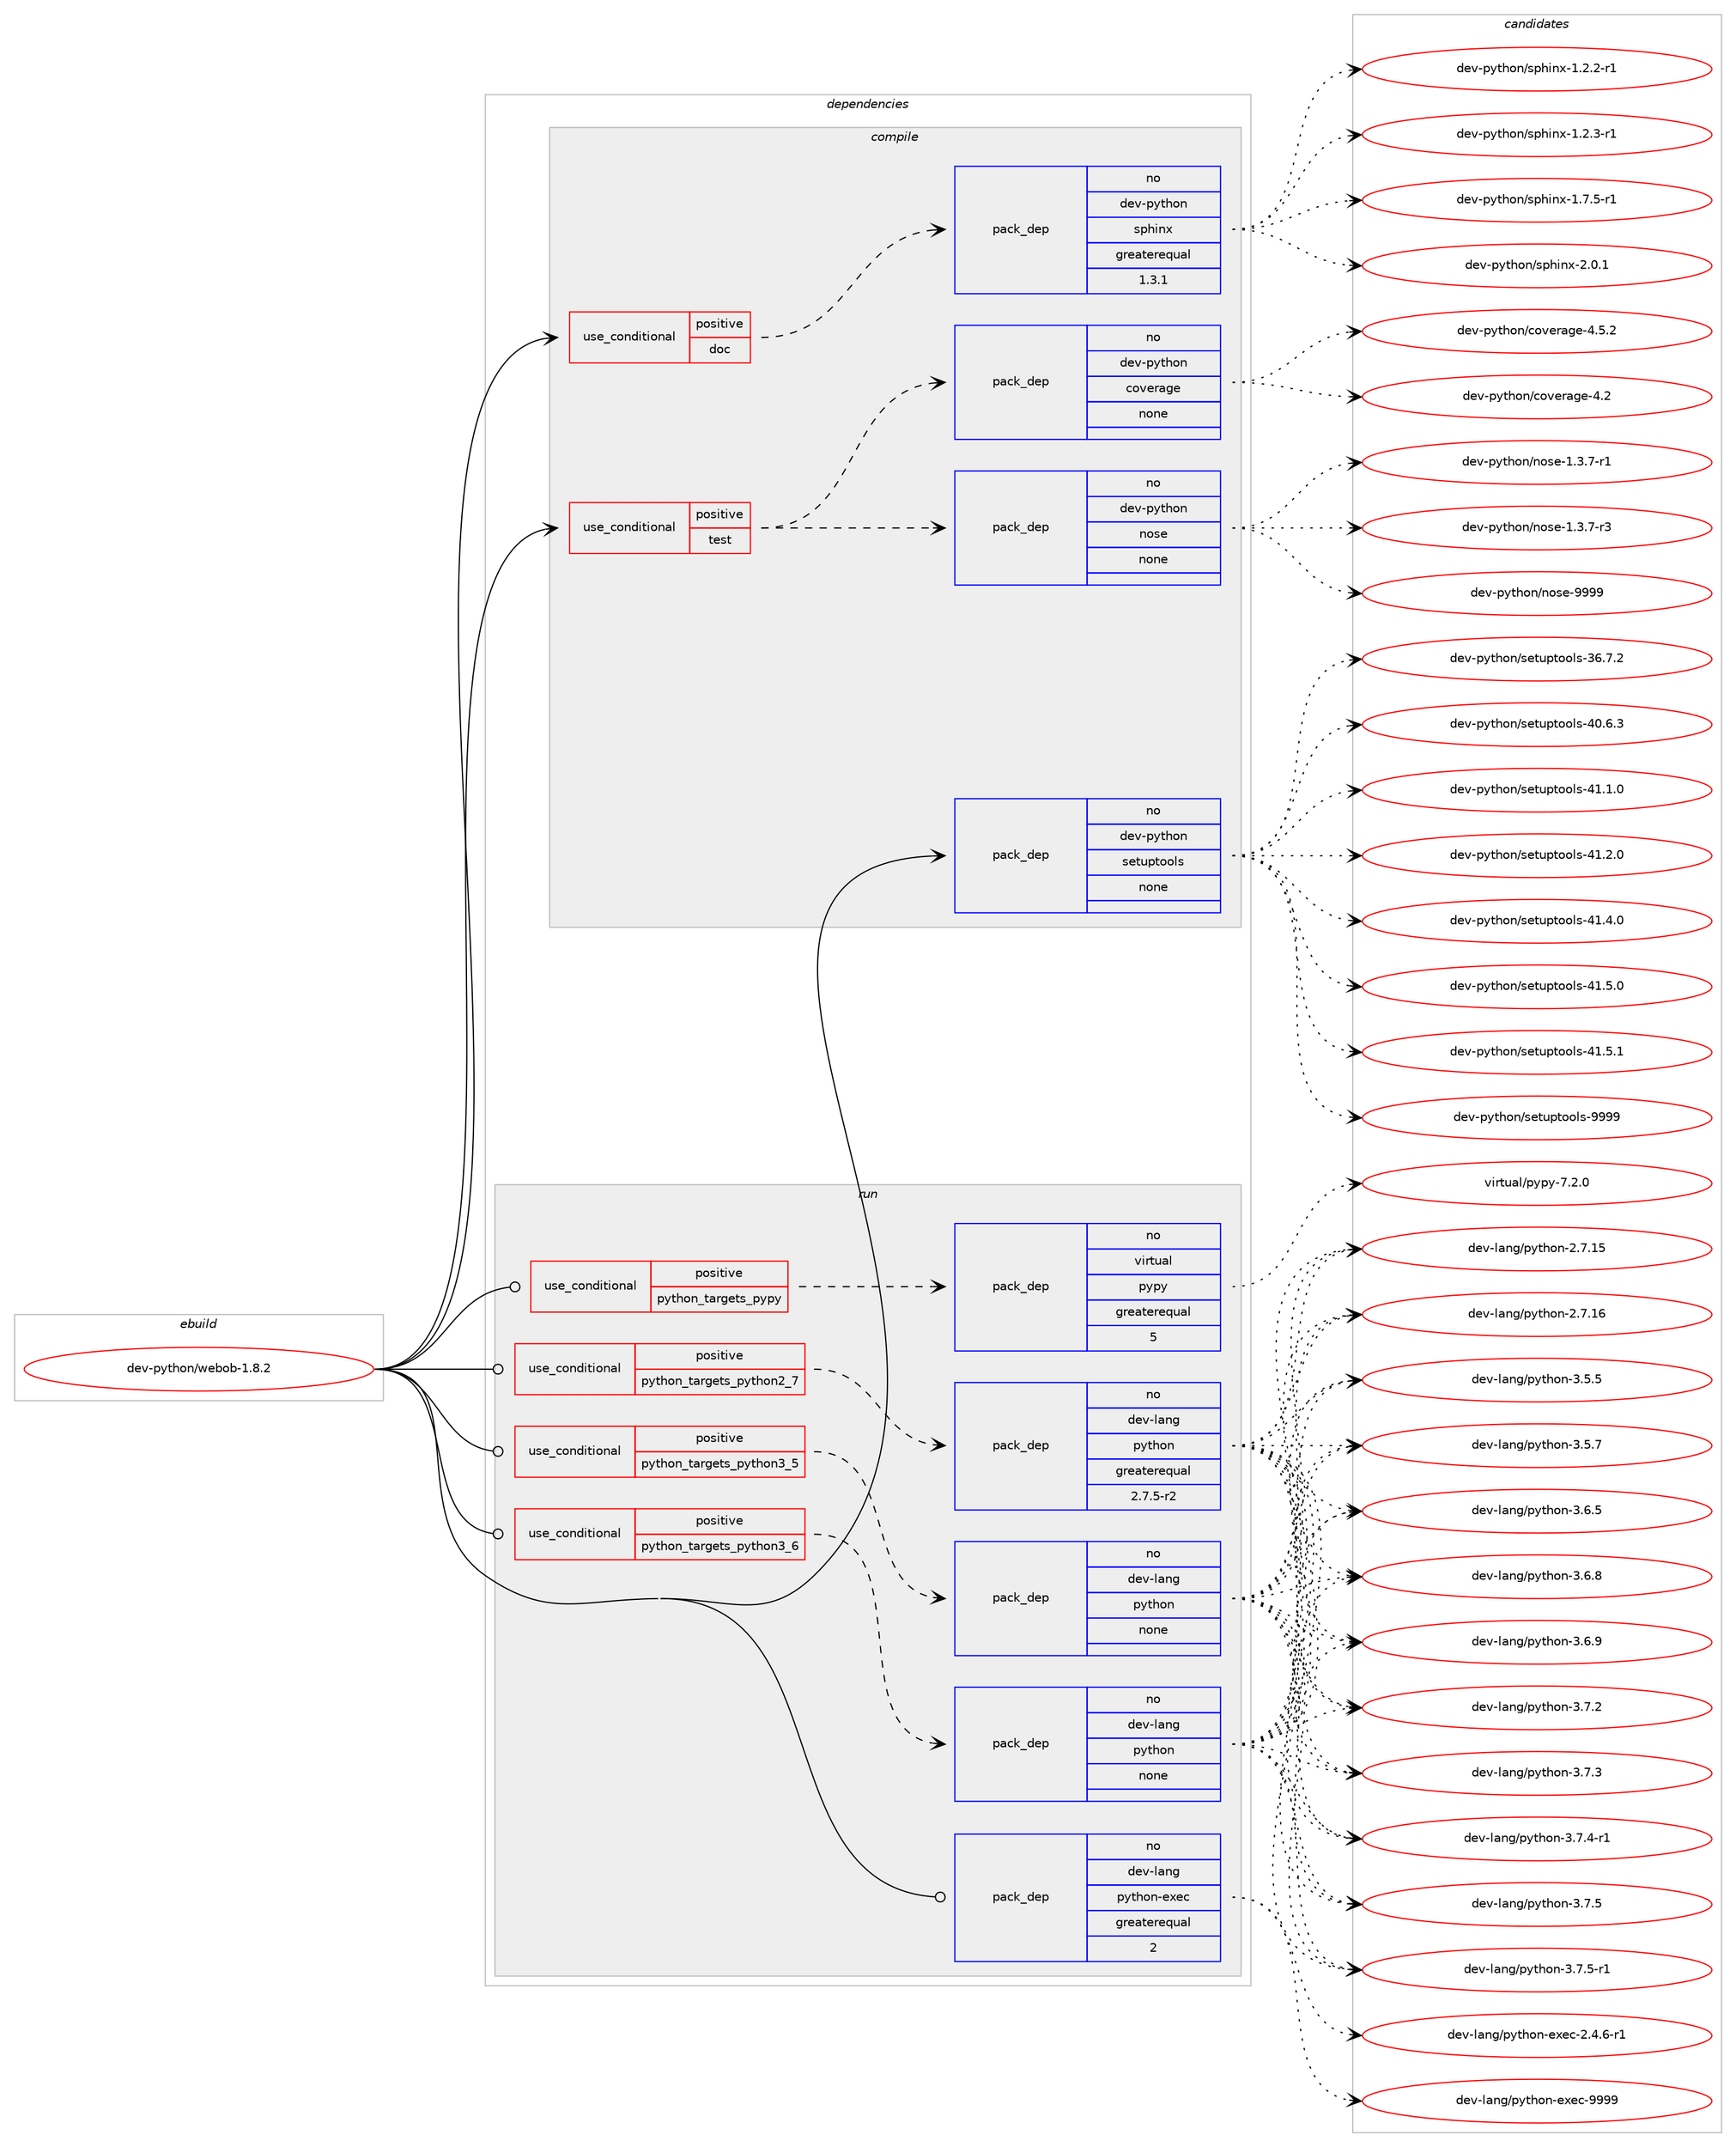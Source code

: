 digraph prolog {

# *************
# Graph options
# *************

newrank=true;
concentrate=true;
compound=true;
graph [rankdir=LR,fontname=Helvetica,fontsize=10,ranksep=1.5];#, ranksep=2.5, nodesep=0.2];
edge  [arrowhead=vee];
node  [fontname=Helvetica,fontsize=10];

# **********
# The ebuild
# **********

subgraph cluster_leftcol {
color=gray;
rank=same;
label=<<i>ebuild</i>>;
id [label="dev-python/webob-1.8.2", color=red, width=4, href="../dev-python/webob-1.8.2.svg"];
}

# ****************
# The dependencies
# ****************

subgraph cluster_midcol {
color=gray;
label=<<i>dependencies</i>>;
subgraph cluster_compile {
fillcolor="#eeeeee";
style=filled;
label=<<i>compile</i>>;
subgraph cond151327 {
dependency643586 [label=<<TABLE BORDER="0" CELLBORDER="1" CELLSPACING="0" CELLPADDING="4"><TR><TD ROWSPAN="3" CELLPADDING="10">use_conditional</TD></TR><TR><TD>positive</TD></TR><TR><TD>doc</TD></TR></TABLE>>, shape=none, color=red];
subgraph pack480370 {
dependency643587 [label=<<TABLE BORDER="0" CELLBORDER="1" CELLSPACING="0" CELLPADDING="4" WIDTH="220"><TR><TD ROWSPAN="6" CELLPADDING="30">pack_dep</TD></TR><TR><TD WIDTH="110">no</TD></TR><TR><TD>dev-python</TD></TR><TR><TD>sphinx</TD></TR><TR><TD>greaterequal</TD></TR><TR><TD>1.3.1</TD></TR></TABLE>>, shape=none, color=blue];
}
dependency643586:e -> dependency643587:w [weight=20,style="dashed",arrowhead="vee"];
}
id:e -> dependency643586:w [weight=20,style="solid",arrowhead="vee"];
subgraph cond151328 {
dependency643588 [label=<<TABLE BORDER="0" CELLBORDER="1" CELLSPACING="0" CELLPADDING="4"><TR><TD ROWSPAN="3" CELLPADDING="10">use_conditional</TD></TR><TR><TD>positive</TD></TR><TR><TD>test</TD></TR></TABLE>>, shape=none, color=red];
subgraph pack480371 {
dependency643589 [label=<<TABLE BORDER="0" CELLBORDER="1" CELLSPACING="0" CELLPADDING="4" WIDTH="220"><TR><TD ROWSPAN="6" CELLPADDING="30">pack_dep</TD></TR><TR><TD WIDTH="110">no</TD></TR><TR><TD>dev-python</TD></TR><TR><TD>nose</TD></TR><TR><TD>none</TD></TR><TR><TD></TD></TR></TABLE>>, shape=none, color=blue];
}
dependency643588:e -> dependency643589:w [weight=20,style="dashed",arrowhead="vee"];
subgraph pack480372 {
dependency643590 [label=<<TABLE BORDER="0" CELLBORDER="1" CELLSPACING="0" CELLPADDING="4" WIDTH="220"><TR><TD ROWSPAN="6" CELLPADDING="30">pack_dep</TD></TR><TR><TD WIDTH="110">no</TD></TR><TR><TD>dev-python</TD></TR><TR><TD>coverage</TD></TR><TR><TD>none</TD></TR><TR><TD></TD></TR></TABLE>>, shape=none, color=blue];
}
dependency643588:e -> dependency643590:w [weight=20,style="dashed",arrowhead="vee"];
}
id:e -> dependency643588:w [weight=20,style="solid",arrowhead="vee"];
subgraph pack480373 {
dependency643591 [label=<<TABLE BORDER="0" CELLBORDER="1" CELLSPACING="0" CELLPADDING="4" WIDTH="220"><TR><TD ROWSPAN="6" CELLPADDING="30">pack_dep</TD></TR><TR><TD WIDTH="110">no</TD></TR><TR><TD>dev-python</TD></TR><TR><TD>setuptools</TD></TR><TR><TD>none</TD></TR><TR><TD></TD></TR></TABLE>>, shape=none, color=blue];
}
id:e -> dependency643591:w [weight=20,style="solid",arrowhead="vee"];
}
subgraph cluster_compileandrun {
fillcolor="#eeeeee";
style=filled;
label=<<i>compile and run</i>>;
}
subgraph cluster_run {
fillcolor="#eeeeee";
style=filled;
label=<<i>run</i>>;
subgraph cond151329 {
dependency643592 [label=<<TABLE BORDER="0" CELLBORDER="1" CELLSPACING="0" CELLPADDING="4"><TR><TD ROWSPAN="3" CELLPADDING="10">use_conditional</TD></TR><TR><TD>positive</TD></TR><TR><TD>python_targets_pypy</TD></TR></TABLE>>, shape=none, color=red];
subgraph pack480374 {
dependency643593 [label=<<TABLE BORDER="0" CELLBORDER="1" CELLSPACING="0" CELLPADDING="4" WIDTH="220"><TR><TD ROWSPAN="6" CELLPADDING="30">pack_dep</TD></TR><TR><TD WIDTH="110">no</TD></TR><TR><TD>virtual</TD></TR><TR><TD>pypy</TD></TR><TR><TD>greaterequal</TD></TR><TR><TD>5</TD></TR></TABLE>>, shape=none, color=blue];
}
dependency643592:e -> dependency643593:w [weight=20,style="dashed",arrowhead="vee"];
}
id:e -> dependency643592:w [weight=20,style="solid",arrowhead="odot"];
subgraph cond151330 {
dependency643594 [label=<<TABLE BORDER="0" CELLBORDER="1" CELLSPACING="0" CELLPADDING="4"><TR><TD ROWSPAN="3" CELLPADDING="10">use_conditional</TD></TR><TR><TD>positive</TD></TR><TR><TD>python_targets_python2_7</TD></TR></TABLE>>, shape=none, color=red];
subgraph pack480375 {
dependency643595 [label=<<TABLE BORDER="0" CELLBORDER="1" CELLSPACING="0" CELLPADDING="4" WIDTH="220"><TR><TD ROWSPAN="6" CELLPADDING="30">pack_dep</TD></TR><TR><TD WIDTH="110">no</TD></TR><TR><TD>dev-lang</TD></TR><TR><TD>python</TD></TR><TR><TD>greaterequal</TD></TR><TR><TD>2.7.5-r2</TD></TR></TABLE>>, shape=none, color=blue];
}
dependency643594:e -> dependency643595:w [weight=20,style="dashed",arrowhead="vee"];
}
id:e -> dependency643594:w [weight=20,style="solid",arrowhead="odot"];
subgraph cond151331 {
dependency643596 [label=<<TABLE BORDER="0" CELLBORDER="1" CELLSPACING="0" CELLPADDING="4"><TR><TD ROWSPAN="3" CELLPADDING="10">use_conditional</TD></TR><TR><TD>positive</TD></TR><TR><TD>python_targets_python3_5</TD></TR></TABLE>>, shape=none, color=red];
subgraph pack480376 {
dependency643597 [label=<<TABLE BORDER="0" CELLBORDER="1" CELLSPACING="0" CELLPADDING="4" WIDTH="220"><TR><TD ROWSPAN="6" CELLPADDING="30">pack_dep</TD></TR><TR><TD WIDTH="110">no</TD></TR><TR><TD>dev-lang</TD></TR><TR><TD>python</TD></TR><TR><TD>none</TD></TR><TR><TD></TD></TR></TABLE>>, shape=none, color=blue];
}
dependency643596:e -> dependency643597:w [weight=20,style="dashed",arrowhead="vee"];
}
id:e -> dependency643596:w [weight=20,style="solid",arrowhead="odot"];
subgraph cond151332 {
dependency643598 [label=<<TABLE BORDER="0" CELLBORDER="1" CELLSPACING="0" CELLPADDING="4"><TR><TD ROWSPAN="3" CELLPADDING="10">use_conditional</TD></TR><TR><TD>positive</TD></TR><TR><TD>python_targets_python3_6</TD></TR></TABLE>>, shape=none, color=red];
subgraph pack480377 {
dependency643599 [label=<<TABLE BORDER="0" CELLBORDER="1" CELLSPACING="0" CELLPADDING="4" WIDTH="220"><TR><TD ROWSPAN="6" CELLPADDING="30">pack_dep</TD></TR><TR><TD WIDTH="110">no</TD></TR><TR><TD>dev-lang</TD></TR><TR><TD>python</TD></TR><TR><TD>none</TD></TR><TR><TD></TD></TR></TABLE>>, shape=none, color=blue];
}
dependency643598:e -> dependency643599:w [weight=20,style="dashed",arrowhead="vee"];
}
id:e -> dependency643598:w [weight=20,style="solid",arrowhead="odot"];
subgraph pack480378 {
dependency643600 [label=<<TABLE BORDER="0" CELLBORDER="1" CELLSPACING="0" CELLPADDING="4" WIDTH="220"><TR><TD ROWSPAN="6" CELLPADDING="30">pack_dep</TD></TR><TR><TD WIDTH="110">no</TD></TR><TR><TD>dev-lang</TD></TR><TR><TD>python-exec</TD></TR><TR><TD>greaterequal</TD></TR><TR><TD>2</TD></TR></TABLE>>, shape=none, color=blue];
}
id:e -> dependency643600:w [weight=20,style="solid",arrowhead="odot"];
}
}

# **************
# The candidates
# **************

subgraph cluster_choices {
rank=same;
color=gray;
label=<<i>candidates</i>>;

subgraph choice480370 {
color=black;
nodesep=1;
choice10010111845112121116104111110471151121041051101204549465046504511449 [label="dev-python/sphinx-1.2.2-r1", color=red, width=4,href="../dev-python/sphinx-1.2.2-r1.svg"];
choice10010111845112121116104111110471151121041051101204549465046514511449 [label="dev-python/sphinx-1.2.3-r1", color=red, width=4,href="../dev-python/sphinx-1.2.3-r1.svg"];
choice10010111845112121116104111110471151121041051101204549465546534511449 [label="dev-python/sphinx-1.7.5-r1", color=red, width=4,href="../dev-python/sphinx-1.7.5-r1.svg"];
choice1001011184511212111610411111047115112104105110120455046484649 [label="dev-python/sphinx-2.0.1", color=red, width=4,href="../dev-python/sphinx-2.0.1.svg"];
dependency643587:e -> choice10010111845112121116104111110471151121041051101204549465046504511449:w [style=dotted,weight="100"];
dependency643587:e -> choice10010111845112121116104111110471151121041051101204549465046514511449:w [style=dotted,weight="100"];
dependency643587:e -> choice10010111845112121116104111110471151121041051101204549465546534511449:w [style=dotted,weight="100"];
dependency643587:e -> choice1001011184511212111610411111047115112104105110120455046484649:w [style=dotted,weight="100"];
}
subgraph choice480371 {
color=black;
nodesep=1;
choice10010111845112121116104111110471101111151014549465146554511449 [label="dev-python/nose-1.3.7-r1", color=red, width=4,href="../dev-python/nose-1.3.7-r1.svg"];
choice10010111845112121116104111110471101111151014549465146554511451 [label="dev-python/nose-1.3.7-r3", color=red, width=4,href="../dev-python/nose-1.3.7-r3.svg"];
choice10010111845112121116104111110471101111151014557575757 [label="dev-python/nose-9999", color=red, width=4,href="../dev-python/nose-9999.svg"];
dependency643589:e -> choice10010111845112121116104111110471101111151014549465146554511449:w [style=dotted,weight="100"];
dependency643589:e -> choice10010111845112121116104111110471101111151014549465146554511451:w [style=dotted,weight="100"];
dependency643589:e -> choice10010111845112121116104111110471101111151014557575757:w [style=dotted,weight="100"];
}
subgraph choice480372 {
color=black;
nodesep=1;
choice1001011184511212111610411111047991111181011149710310145524650 [label="dev-python/coverage-4.2", color=red, width=4,href="../dev-python/coverage-4.2.svg"];
choice10010111845112121116104111110479911111810111497103101455246534650 [label="dev-python/coverage-4.5.2", color=red, width=4,href="../dev-python/coverage-4.5.2.svg"];
dependency643590:e -> choice1001011184511212111610411111047991111181011149710310145524650:w [style=dotted,weight="100"];
dependency643590:e -> choice10010111845112121116104111110479911111810111497103101455246534650:w [style=dotted,weight="100"];
}
subgraph choice480373 {
color=black;
nodesep=1;
choice100101118451121211161041111104711510111611711211611111110811545515446554650 [label="dev-python/setuptools-36.7.2", color=red, width=4,href="../dev-python/setuptools-36.7.2.svg"];
choice100101118451121211161041111104711510111611711211611111110811545524846544651 [label="dev-python/setuptools-40.6.3", color=red, width=4,href="../dev-python/setuptools-40.6.3.svg"];
choice100101118451121211161041111104711510111611711211611111110811545524946494648 [label="dev-python/setuptools-41.1.0", color=red, width=4,href="../dev-python/setuptools-41.1.0.svg"];
choice100101118451121211161041111104711510111611711211611111110811545524946504648 [label="dev-python/setuptools-41.2.0", color=red, width=4,href="../dev-python/setuptools-41.2.0.svg"];
choice100101118451121211161041111104711510111611711211611111110811545524946524648 [label="dev-python/setuptools-41.4.0", color=red, width=4,href="../dev-python/setuptools-41.4.0.svg"];
choice100101118451121211161041111104711510111611711211611111110811545524946534648 [label="dev-python/setuptools-41.5.0", color=red, width=4,href="../dev-python/setuptools-41.5.0.svg"];
choice100101118451121211161041111104711510111611711211611111110811545524946534649 [label="dev-python/setuptools-41.5.1", color=red, width=4,href="../dev-python/setuptools-41.5.1.svg"];
choice10010111845112121116104111110471151011161171121161111111081154557575757 [label="dev-python/setuptools-9999", color=red, width=4,href="../dev-python/setuptools-9999.svg"];
dependency643591:e -> choice100101118451121211161041111104711510111611711211611111110811545515446554650:w [style=dotted,weight="100"];
dependency643591:e -> choice100101118451121211161041111104711510111611711211611111110811545524846544651:w [style=dotted,weight="100"];
dependency643591:e -> choice100101118451121211161041111104711510111611711211611111110811545524946494648:w [style=dotted,weight="100"];
dependency643591:e -> choice100101118451121211161041111104711510111611711211611111110811545524946504648:w [style=dotted,weight="100"];
dependency643591:e -> choice100101118451121211161041111104711510111611711211611111110811545524946524648:w [style=dotted,weight="100"];
dependency643591:e -> choice100101118451121211161041111104711510111611711211611111110811545524946534648:w [style=dotted,weight="100"];
dependency643591:e -> choice100101118451121211161041111104711510111611711211611111110811545524946534649:w [style=dotted,weight="100"];
dependency643591:e -> choice10010111845112121116104111110471151011161171121161111111081154557575757:w [style=dotted,weight="100"];
}
subgraph choice480374 {
color=black;
nodesep=1;
choice1181051141161179710847112121112121455546504648 [label="virtual/pypy-7.2.0", color=red, width=4,href="../virtual/pypy-7.2.0.svg"];
dependency643593:e -> choice1181051141161179710847112121112121455546504648:w [style=dotted,weight="100"];
}
subgraph choice480375 {
color=black;
nodesep=1;
choice10010111845108971101034711212111610411111045504655464953 [label="dev-lang/python-2.7.15", color=red, width=4,href="../dev-lang/python-2.7.15.svg"];
choice10010111845108971101034711212111610411111045504655464954 [label="dev-lang/python-2.7.16", color=red, width=4,href="../dev-lang/python-2.7.16.svg"];
choice100101118451089711010347112121116104111110455146534653 [label="dev-lang/python-3.5.5", color=red, width=4,href="../dev-lang/python-3.5.5.svg"];
choice100101118451089711010347112121116104111110455146534655 [label="dev-lang/python-3.5.7", color=red, width=4,href="../dev-lang/python-3.5.7.svg"];
choice100101118451089711010347112121116104111110455146544653 [label="dev-lang/python-3.6.5", color=red, width=4,href="../dev-lang/python-3.6.5.svg"];
choice100101118451089711010347112121116104111110455146544656 [label="dev-lang/python-3.6.8", color=red, width=4,href="../dev-lang/python-3.6.8.svg"];
choice100101118451089711010347112121116104111110455146544657 [label="dev-lang/python-3.6.9", color=red, width=4,href="../dev-lang/python-3.6.9.svg"];
choice100101118451089711010347112121116104111110455146554650 [label="dev-lang/python-3.7.2", color=red, width=4,href="../dev-lang/python-3.7.2.svg"];
choice100101118451089711010347112121116104111110455146554651 [label="dev-lang/python-3.7.3", color=red, width=4,href="../dev-lang/python-3.7.3.svg"];
choice1001011184510897110103471121211161041111104551465546524511449 [label="dev-lang/python-3.7.4-r1", color=red, width=4,href="../dev-lang/python-3.7.4-r1.svg"];
choice100101118451089711010347112121116104111110455146554653 [label="dev-lang/python-3.7.5", color=red, width=4,href="../dev-lang/python-3.7.5.svg"];
choice1001011184510897110103471121211161041111104551465546534511449 [label="dev-lang/python-3.7.5-r1", color=red, width=4,href="../dev-lang/python-3.7.5-r1.svg"];
dependency643595:e -> choice10010111845108971101034711212111610411111045504655464953:w [style=dotted,weight="100"];
dependency643595:e -> choice10010111845108971101034711212111610411111045504655464954:w [style=dotted,weight="100"];
dependency643595:e -> choice100101118451089711010347112121116104111110455146534653:w [style=dotted,weight="100"];
dependency643595:e -> choice100101118451089711010347112121116104111110455146534655:w [style=dotted,weight="100"];
dependency643595:e -> choice100101118451089711010347112121116104111110455146544653:w [style=dotted,weight="100"];
dependency643595:e -> choice100101118451089711010347112121116104111110455146544656:w [style=dotted,weight="100"];
dependency643595:e -> choice100101118451089711010347112121116104111110455146544657:w [style=dotted,weight="100"];
dependency643595:e -> choice100101118451089711010347112121116104111110455146554650:w [style=dotted,weight="100"];
dependency643595:e -> choice100101118451089711010347112121116104111110455146554651:w [style=dotted,weight="100"];
dependency643595:e -> choice1001011184510897110103471121211161041111104551465546524511449:w [style=dotted,weight="100"];
dependency643595:e -> choice100101118451089711010347112121116104111110455146554653:w [style=dotted,weight="100"];
dependency643595:e -> choice1001011184510897110103471121211161041111104551465546534511449:w [style=dotted,weight="100"];
}
subgraph choice480376 {
color=black;
nodesep=1;
choice10010111845108971101034711212111610411111045504655464953 [label="dev-lang/python-2.7.15", color=red, width=4,href="../dev-lang/python-2.7.15.svg"];
choice10010111845108971101034711212111610411111045504655464954 [label="dev-lang/python-2.7.16", color=red, width=4,href="../dev-lang/python-2.7.16.svg"];
choice100101118451089711010347112121116104111110455146534653 [label="dev-lang/python-3.5.5", color=red, width=4,href="../dev-lang/python-3.5.5.svg"];
choice100101118451089711010347112121116104111110455146534655 [label="dev-lang/python-3.5.7", color=red, width=4,href="../dev-lang/python-3.5.7.svg"];
choice100101118451089711010347112121116104111110455146544653 [label="dev-lang/python-3.6.5", color=red, width=4,href="../dev-lang/python-3.6.5.svg"];
choice100101118451089711010347112121116104111110455146544656 [label="dev-lang/python-3.6.8", color=red, width=4,href="../dev-lang/python-3.6.8.svg"];
choice100101118451089711010347112121116104111110455146544657 [label="dev-lang/python-3.6.9", color=red, width=4,href="../dev-lang/python-3.6.9.svg"];
choice100101118451089711010347112121116104111110455146554650 [label="dev-lang/python-3.7.2", color=red, width=4,href="../dev-lang/python-3.7.2.svg"];
choice100101118451089711010347112121116104111110455146554651 [label="dev-lang/python-3.7.3", color=red, width=4,href="../dev-lang/python-3.7.3.svg"];
choice1001011184510897110103471121211161041111104551465546524511449 [label="dev-lang/python-3.7.4-r1", color=red, width=4,href="../dev-lang/python-3.7.4-r1.svg"];
choice100101118451089711010347112121116104111110455146554653 [label="dev-lang/python-3.7.5", color=red, width=4,href="../dev-lang/python-3.7.5.svg"];
choice1001011184510897110103471121211161041111104551465546534511449 [label="dev-lang/python-3.7.5-r1", color=red, width=4,href="../dev-lang/python-3.7.5-r1.svg"];
dependency643597:e -> choice10010111845108971101034711212111610411111045504655464953:w [style=dotted,weight="100"];
dependency643597:e -> choice10010111845108971101034711212111610411111045504655464954:w [style=dotted,weight="100"];
dependency643597:e -> choice100101118451089711010347112121116104111110455146534653:w [style=dotted,weight="100"];
dependency643597:e -> choice100101118451089711010347112121116104111110455146534655:w [style=dotted,weight="100"];
dependency643597:e -> choice100101118451089711010347112121116104111110455146544653:w [style=dotted,weight="100"];
dependency643597:e -> choice100101118451089711010347112121116104111110455146544656:w [style=dotted,weight="100"];
dependency643597:e -> choice100101118451089711010347112121116104111110455146544657:w [style=dotted,weight="100"];
dependency643597:e -> choice100101118451089711010347112121116104111110455146554650:w [style=dotted,weight="100"];
dependency643597:e -> choice100101118451089711010347112121116104111110455146554651:w [style=dotted,weight="100"];
dependency643597:e -> choice1001011184510897110103471121211161041111104551465546524511449:w [style=dotted,weight="100"];
dependency643597:e -> choice100101118451089711010347112121116104111110455146554653:w [style=dotted,weight="100"];
dependency643597:e -> choice1001011184510897110103471121211161041111104551465546534511449:w [style=dotted,weight="100"];
}
subgraph choice480377 {
color=black;
nodesep=1;
choice10010111845108971101034711212111610411111045504655464953 [label="dev-lang/python-2.7.15", color=red, width=4,href="../dev-lang/python-2.7.15.svg"];
choice10010111845108971101034711212111610411111045504655464954 [label="dev-lang/python-2.7.16", color=red, width=4,href="../dev-lang/python-2.7.16.svg"];
choice100101118451089711010347112121116104111110455146534653 [label="dev-lang/python-3.5.5", color=red, width=4,href="../dev-lang/python-3.5.5.svg"];
choice100101118451089711010347112121116104111110455146534655 [label="dev-lang/python-3.5.7", color=red, width=4,href="../dev-lang/python-3.5.7.svg"];
choice100101118451089711010347112121116104111110455146544653 [label="dev-lang/python-3.6.5", color=red, width=4,href="../dev-lang/python-3.6.5.svg"];
choice100101118451089711010347112121116104111110455146544656 [label="dev-lang/python-3.6.8", color=red, width=4,href="../dev-lang/python-3.6.8.svg"];
choice100101118451089711010347112121116104111110455146544657 [label="dev-lang/python-3.6.9", color=red, width=4,href="../dev-lang/python-3.6.9.svg"];
choice100101118451089711010347112121116104111110455146554650 [label="dev-lang/python-3.7.2", color=red, width=4,href="../dev-lang/python-3.7.2.svg"];
choice100101118451089711010347112121116104111110455146554651 [label="dev-lang/python-3.7.3", color=red, width=4,href="../dev-lang/python-3.7.3.svg"];
choice1001011184510897110103471121211161041111104551465546524511449 [label="dev-lang/python-3.7.4-r1", color=red, width=4,href="../dev-lang/python-3.7.4-r1.svg"];
choice100101118451089711010347112121116104111110455146554653 [label="dev-lang/python-3.7.5", color=red, width=4,href="../dev-lang/python-3.7.5.svg"];
choice1001011184510897110103471121211161041111104551465546534511449 [label="dev-lang/python-3.7.5-r1", color=red, width=4,href="../dev-lang/python-3.7.5-r1.svg"];
dependency643599:e -> choice10010111845108971101034711212111610411111045504655464953:w [style=dotted,weight="100"];
dependency643599:e -> choice10010111845108971101034711212111610411111045504655464954:w [style=dotted,weight="100"];
dependency643599:e -> choice100101118451089711010347112121116104111110455146534653:w [style=dotted,weight="100"];
dependency643599:e -> choice100101118451089711010347112121116104111110455146534655:w [style=dotted,weight="100"];
dependency643599:e -> choice100101118451089711010347112121116104111110455146544653:w [style=dotted,weight="100"];
dependency643599:e -> choice100101118451089711010347112121116104111110455146544656:w [style=dotted,weight="100"];
dependency643599:e -> choice100101118451089711010347112121116104111110455146544657:w [style=dotted,weight="100"];
dependency643599:e -> choice100101118451089711010347112121116104111110455146554650:w [style=dotted,weight="100"];
dependency643599:e -> choice100101118451089711010347112121116104111110455146554651:w [style=dotted,weight="100"];
dependency643599:e -> choice1001011184510897110103471121211161041111104551465546524511449:w [style=dotted,weight="100"];
dependency643599:e -> choice100101118451089711010347112121116104111110455146554653:w [style=dotted,weight="100"];
dependency643599:e -> choice1001011184510897110103471121211161041111104551465546534511449:w [style=dotted,weight="100"];
}
subgraph choice480378 {
color=black;
nodesep=1;
choice10010111845108971101034711212111610411111045101120101994550465246544511449 [label="dev-lang/python-exec-2.4.6-r1", color=red, width=4,href="../dev-lang/python-exec-2.4.6-r1.svg"];
choice10010111845108971101034711212111610411111045101120101994557575757 [label="dev-lang/python-exec-9999", color=red, width=4,href="../dev-lang/python-exec-9999.svg"];
dependency643600:e -> choice10010111845108971101034711212111610411111045101120101994550465246544511449:w [style=dotted,weight="100"];
dependency643600:e -> choice10010111845108971101034711212111610411111045101120101994557575757:w [style=dotted,weight="100"];
}
}

}
